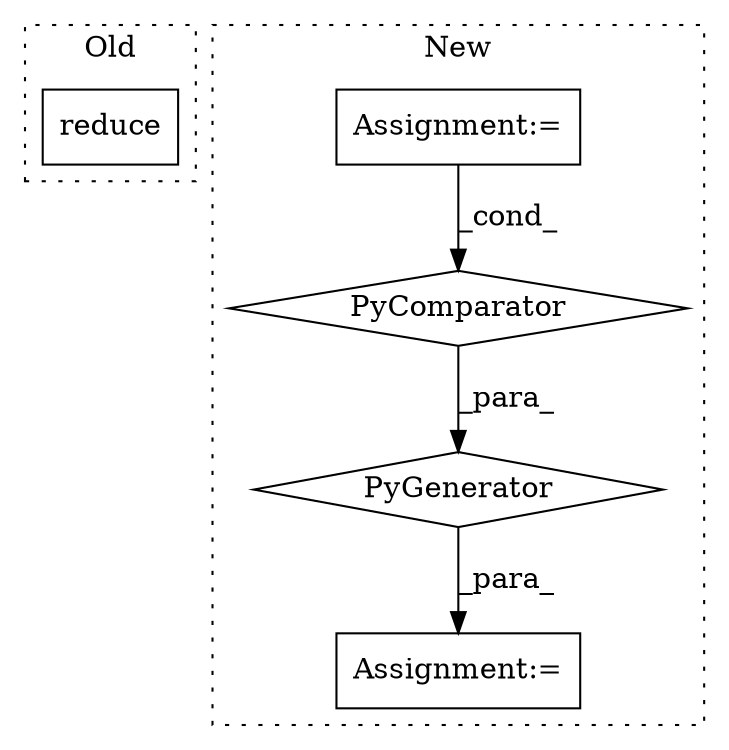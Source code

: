 digraph G {
subgraph cluster0 {
1 [label="reduce" a="32" s="5303,5358" l="7,1" shape="box"];
label = "Old";
style="dotted";
}
subgraph cluster1 {
2 [label="PyComparator" a="113" s="6180" l="24" shape="diamond"];
3 [label="Assignment:=" a="7" s="6091" l="1" shape="box"];
4 [label="PyGenerator" a="107" s="6107" l="103" shape="diamond"];
5 [label="Assignment:=" a="7" s="6180" l="24" shape="box"];
label = "New";
style="dotted";
}
2 -> 4 [label="_para_"];
4 -> 3 [label="_para_"];
5 -> 2 [label="_cond_"];
}